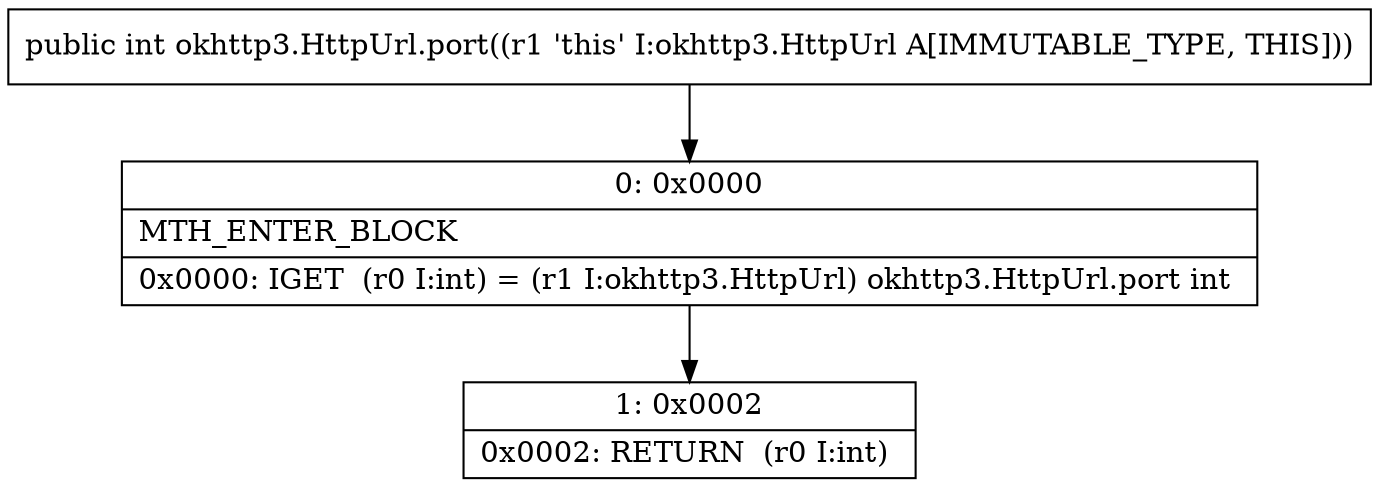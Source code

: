 digraph "CFG forokhttp3.HttpUrl.port()I" {
Node_0 [shape=record,label="{0\:\ 0x0000|MTH_ENTER_BLOCK\l|0x0000: IGET  (r0 I:int) = (r1 I:okhttp3.HttpUrl) okhttp3.HttpUrl.port int \l}"];
Node_1 [shape=record,label="{1\:\ 0x0002|0x0002: RETURN  (r0 I:int) \l}"];
MethodNode[shape=record,label="{public int okhttp3.HttpUrl.port((r1 'this' I:okhttp3.HttpUrl A[IMMUTABLE_TYPE, THIS])) }"];
MethodNode -> Node_0;
Node_0 -> Node_1;
}

